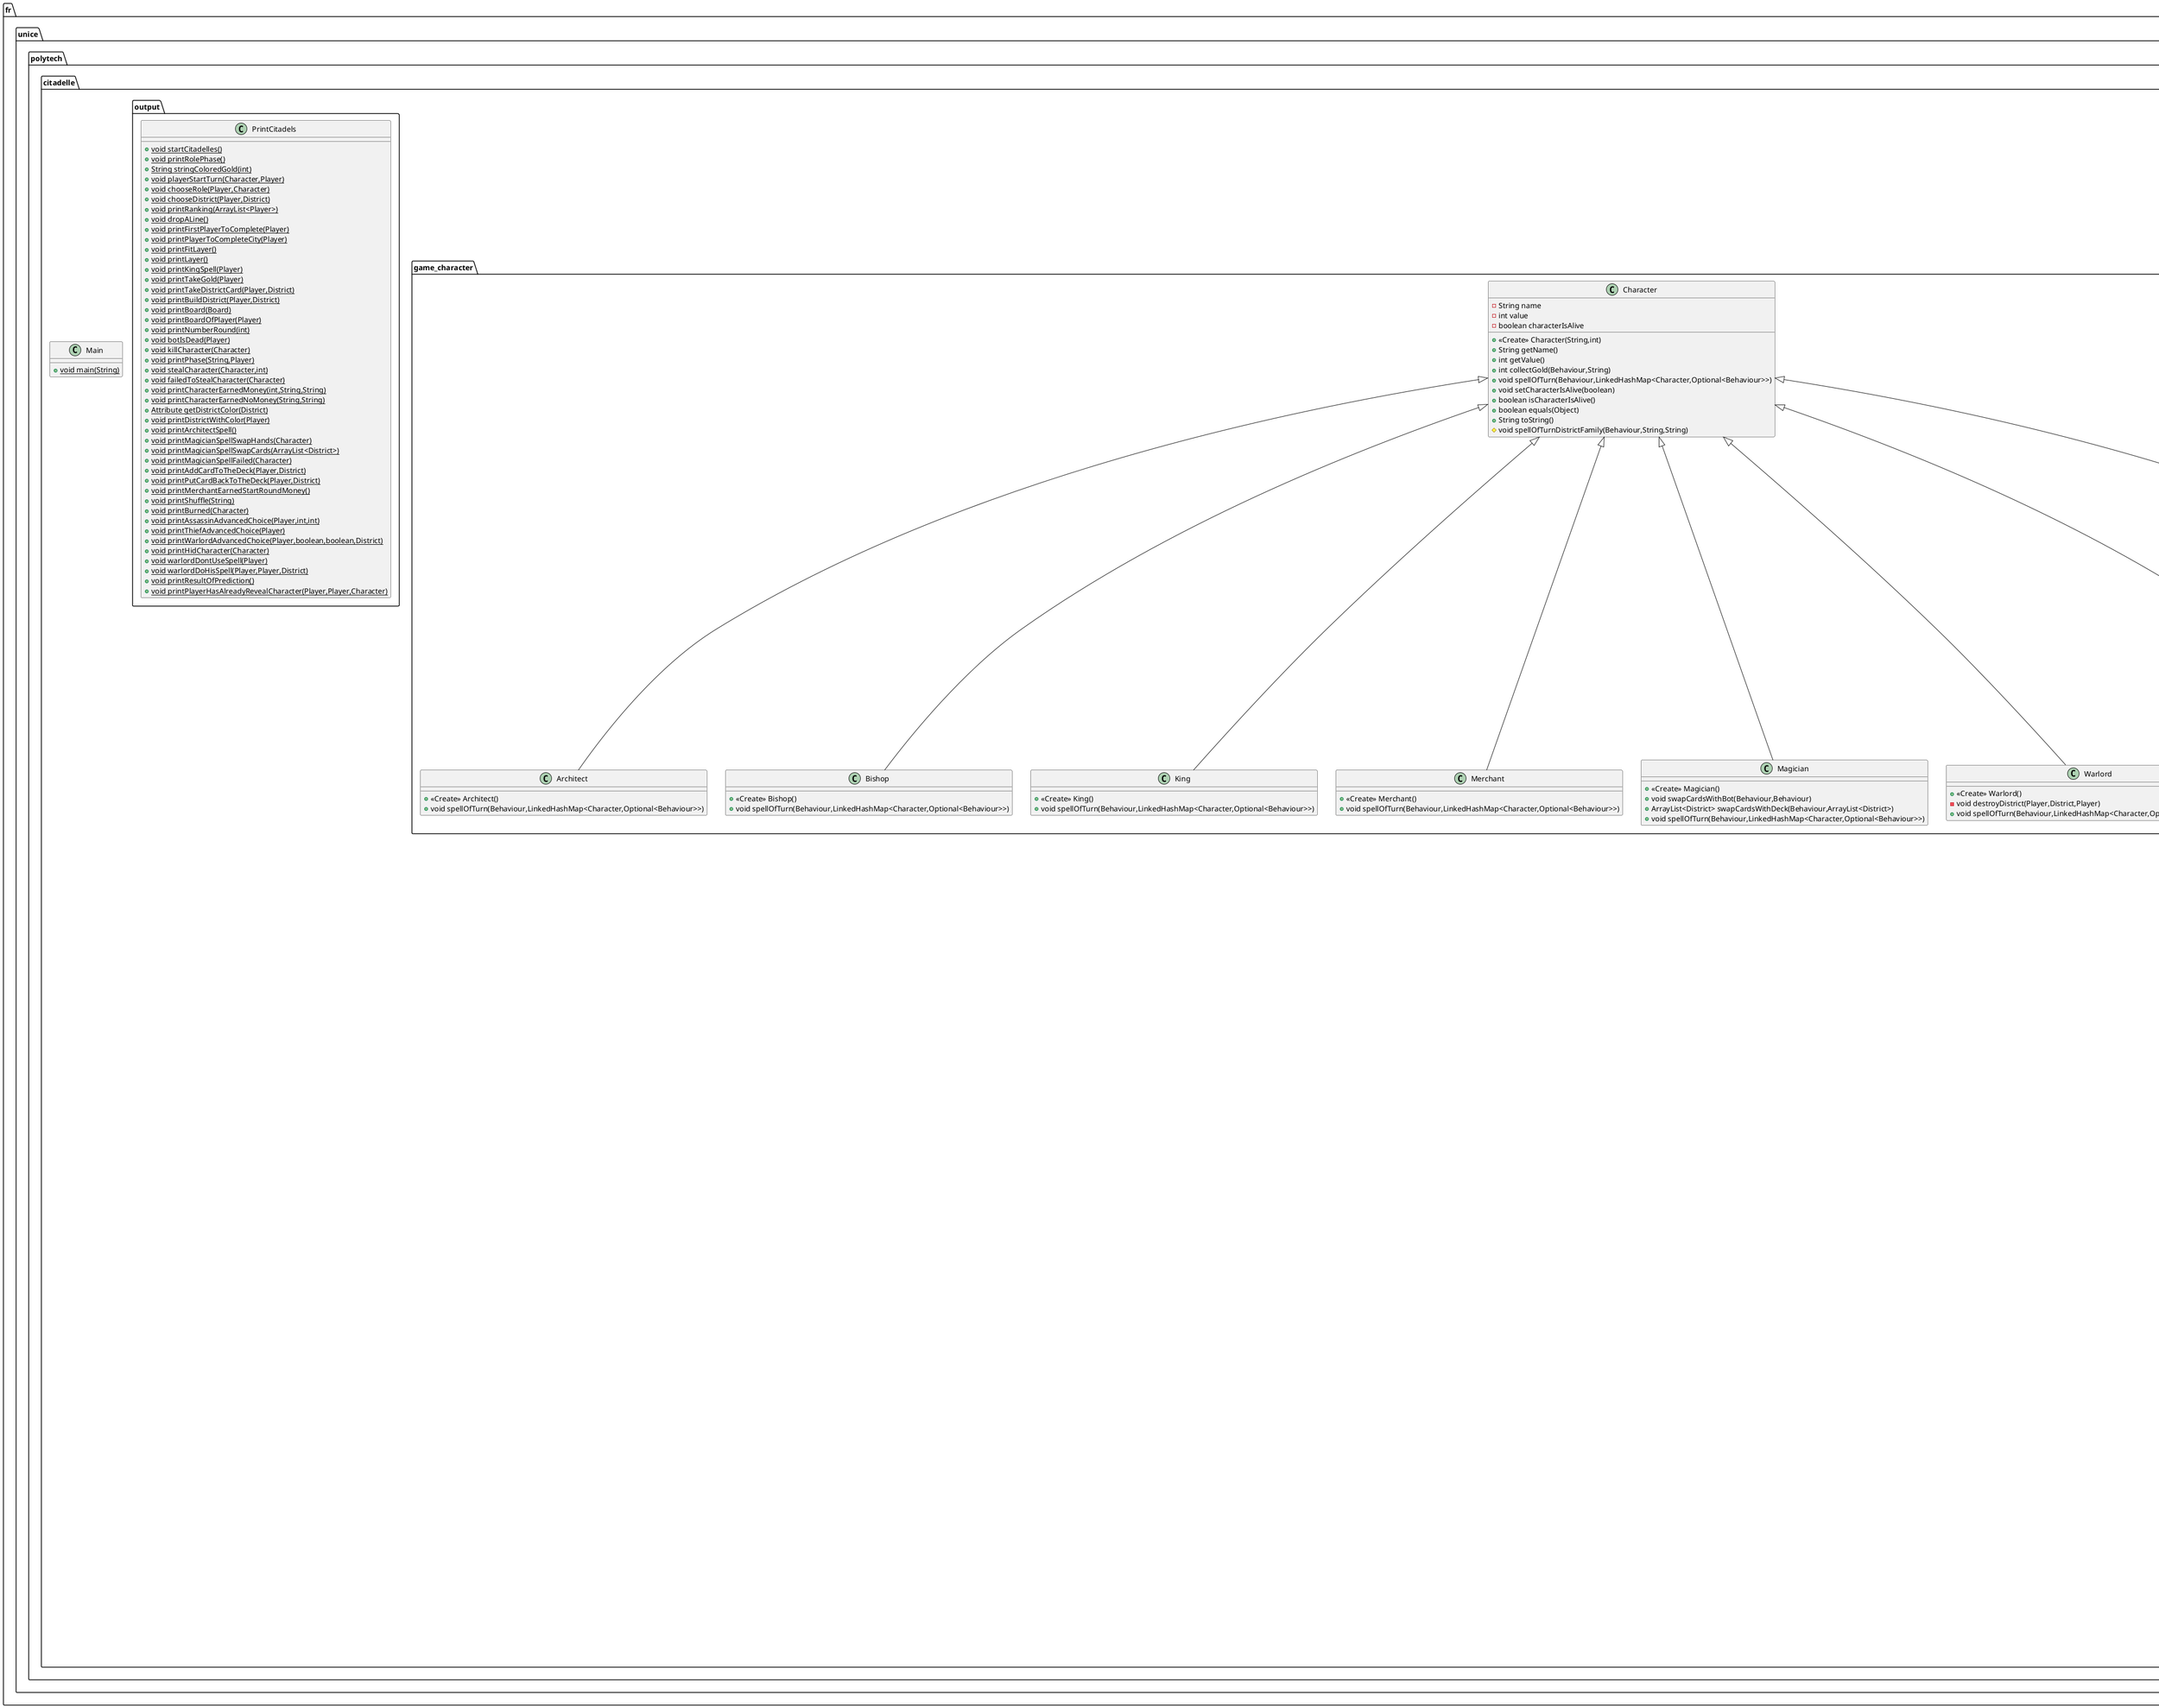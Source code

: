 @startuml
class fr.unice.polytech.citadelle.game.Board {
- int roundNumber
- ArrayList<Player> listOfPlayer
- ArrayList<Player> listOfPlayerWhoPlayed
- DeckDistrict deckDistrict
- DeckCharacter deckCharacter
- ArrayList<Character> listOfCharacter
- LinkedHashMap<Player,Optional<Character>> hashOfViewCharacters
+ <<Create>> Board(ArrayList<Player>,ArrayList<Character>,DeckDistrict,DeckCharacter)
+ <<Create>> Board()
+ ArrayList<Player> getListOfPlayer()
+ DeckDistrict getDeckDistrict()
+ DeckCharacter getDeckCharacter()
+ void setListOfPlayer(ArrayList<Player>)
+ void incrementRoundNumber()
+ int getRoundNumber()
+ ArrayList<Character> getListOfCharacter()
+ ArrayList<Player> getListOfPlayerWhoPlayed()
+ LinkedHashMap<Player,Optional<Character>> gethashOfViewCharacters()
+ void resetListOfPlayerWhoPlayed()
+ void revealCharacter(Player,Character)
+ ArrayList<Character> getListOfPlayerWhoHasAlreadyPlayed()
+ ArrayList<String> getListOfPlayerWhoHasAlreadyPlayedStringVersion()
+ ArrayList<City> getListOfCity()
+ Character findDeadCharacter()
}
class fr.unice.polytech.citadelle.game_engine.Referee {
+ {static} int BONUS_FIRST
+ {static} int BONUS_END
- Board board
+ <<Create>> Referee(Board)
+ void updatePlayerWithCityScore(Player)
+ void addBonusForPlayers(ArrayList<Behaviour>)
+ int cityDistrictScore(Player)
+ boolean hasFiveDistrictColors(Player)
+ void getWinner()
- ArrayList<BonusDistrict> isThereBonusDistrictInCity(Player)
- void activateBonus(Player,ArrayList<BonusDistrict>)
+ ArrayList<HauntedCity> isThereHauntedCityJokerInCity(Player)
+ void activateHauntedCityJoker(Player,ArrayList<HauntedCity>)
+ boolean CityIsComplete(Player)
}
class fr.unice.polytech.citadelle.game_interactor.game_behaviour.Behaviour {
# Player player
# int numberOfCharacter
~ Strategy strategy
~ CityManagement cityMan
~ Executor executor
~ PhaseManager phaseManager
~ Board board
# {static} int ZERO_CARD
# {static} int ONE_CARD
# {static} int TWO_CARD
+ <<Create>> Behaviour(Player,Board)
+ District selectTheHigherDistrict(ArrayList<District>)
+ District selectTheLowerDistrict(ArrayList<District>)
+ Character play(LinkedHashMap<Character,Optional<Behaviour>>)
- void executeSpellOfCharacter(Behaviour,LinkedHashMap<Character,Optional<Behaviour>>)
- void executeSpellOfPurpleDistricts(Player)
+ void buildArchitect()
+ void normalBehaviour()
+ void endGameBehaviour()
+ void lastTurnBehaviour()
+ Character selectCharacterForSpell(LinkedHashMap<Character,Optional<Behaviour>>)
+ Player selectPlayerForWarlord()
- Character chooseCharacterForMagician(LinkedHashMap<Character,Optional<Behaviour>>)
- Character chooseCharacterForAssassin(LinkedHashMap<Character,Optional<Behaviour>>)
- Character chooseCharacterForThief(LinkedHashMap<Character,Optional<Behaviour>>)
+ void ifPossibleBuildADistrict()
+ ArrayList<District> pick2CardsIntoTheDeck()
+ ArrayList<District> chooseToKeepOrNotPickedCards(ArrayList<District>)
+ void takeCard(District)
+ void takeGold()
+ void addDistrict(District)
+ void buildDistrict(District)
+ District pickCard()
+ District pickCardsInDeck()
~ void removeOtherCard(ArrayList<District>,District)
+ District chooseBetweenTwoCards(District,District)
+ int randomInt(int)
+ void setCharacterIsAlive(Boolean)
+ Player getPlayer()
+ Boolean getBehaviourIsKing()
+ CityManagement getCityManager()
+ Executor getExecutor()
+ ArrayList<District> chooseMagicianAction()
+ District chooseDistrictToDestroy(Player)
}
class fr.unice.polytech.citadelle.game_engine.RoundManager {
- ArrayList<Behaviour> listOfBehaviour
- ArrayList<Character> listOfAllCharacters
- LinkedHashMap<Character,Optional<Behaviour>> hashOfCharacters
- Board board
- Referee referee
+ <<Create>> RoundManager(ArrayList<Character>,ArrayList<Behaviour>,LinkedHashMap<Character,Optional<Behaviour>>,Board)
+ ArrayList<Behaviour> runRounds()
+ ArrayList<City> getTheListOfCity(ArrayList<Player>)
+ void setupCharacters()
+ void chooseACharacterCard(Behaviour,DeckCharacter)
+ Character chooseCharacter(Behaviour,DeckCharacter)
+ int isThereAFamily(Behaviour)
+ ArrayList<Behaviour> askEachCharacterToPlay()
+ void actionOfBehaviour(Behaviour)
+ void cityVerification(Behaviour,ArrayList<Behaviour>)
+ void updateLeaderboard(Behaviour,ArrayList<Behaviour>)
+ void updateListOfBehaviour()
+ int findKing(ArrayList<Behaviour>)
+ ArrayList<Behaviour> orderListOfPlayer(ArrayList<Behaviour>,int)
+ void reviveAll()
+ ArrayList<Player> getListOfPlayers()
+ ArrayList<Behaviour> getListOfBehaviour()
+ ArrayList<Character> getListOfAllCharacters()
+ LinkedHashMap<Character,Optional<Behaviour>> getHashOfCharacters()
+ Board getBoard()
}
class fr.unice.polytech.citadelle.game.ColorDistrict {
+ <<Create>> ColorDistrict(String,int,String,String)
+ void hauntedCitySpell(Player)
+ void schoolOfMagicSpell(Player)
}
class fr.unice.polytech.citadelle.game.Player {
- String name
- Character character
- ArrayList<District> districtCards
- City city
- int score
- int rank
+ int golds
+ <<Create>> Player(String)
+ void addDistrict(District)
+ void chooseCharacterCard(Character)
+ void buildDistrict(District)
+ void updateScore(int)
+ boolean hasDistrict(District)
+ int getDistrictCardsSize()
+ int getGolds()
+ ArrayList<District> getDistrictCards()
+ Character getCharacter()
+ int getCharacterValue()
+ String getName()
+ int getScore()
+ int getRank()
+ void addGold()
+ void addOneGold()
+ void setRank(int)
+ void setRole(Character)
+ String toString()
+ int compareTo(Player)
+ void setGolds(int)
+ City getCity()
+ int stealGoldOfThePlayer(Player)
}
class fr.unice.polytech.citadelle.game_character.Architect {
+ <<Create>> Architect()
+ void spellOfTurn(Behaviour,LinkedHashMap<Character,Optional<Behaviour>>)
}
class fr.unice.polytech.citadelle.game.purple_districts.Library {
+ <<Create>> Library(String,int,String,String)
}
class fr.unice.polytech.citadelle.game_interactor.PhaseManager {
+ {static} String MID_GAME_PHASE
+ {static} String END_GAME_PHASE
+ {static} String LAST_TURN_PHASE
- Player player
- Board board
+ <<Create>> PhaseManager(Player,Board)
+ String analyseGame()
~ boolean isLastTurnPhase()
~ boolean isEndGamePhase()
}
class fr.unice.polytech.citadelle.game.District {
- String name
- int value
- String color
- String nameOfFamily
+ <<Create>> District(String,int,String,String)
+ String getName()
+ int getValue()
+ boolean equals(Object)
+ boolean isA(String)
+ String getColor()
+ String getNameOfFamily()
+ void setColor(String)
+ String toString()
+ int compareTo(District)
}
class fr.unice.polytech.citadelle.game.DeckDistrict {
- ArrayList<District> deckDistrict
+ <<Create>> DeckDistrict()
+ void initialise()
- void oneCard()
- void doubleCards()
- void tripleCards()
- void quadraCards()
- void pentaCards()
+ int getSize()
+ ArrayList<District> getDeckDistrict()
+ void addDistrict(District)
+ void removeDistrict(District)
+ District blindPick()
}
class fr.unice.polytech.citadelle.game_character.Bishop {
+ <<Create>> Bishop()
+ void spellOfTurn(Behaviour,LinkedHashMap<Character,Optional<Behaviour>>)
}
class fr.unice.polytech.citadelle.output.PrintCitadels {
+ {static} void startCitadelles()
+ {static} void printRolePhase()
+ {static} String stringColoredGold(int)
+ {static} void playerStartTurn(Character,Player)
+ {static} void chooseRole(Player,Character)
+ {static} void chooseDistrict(Player,District)
+ {static} void printRanking(ArrayList<Player>)
+ {static} void dropALine()
+ {static} void printFirstPlayerToComplete(Player)
+ {static} void printPlayerToCompleteCity(Player)
+ {static} void printFitLayer()
+ {static} void printLayer()
+ {static} void printKingSpell(Player)
+ {static} void printTakeGold(Player)
+ {static} void printTakeDistrictCard(Player,District)
+ {static} void printBuildDistrict(Player,District)
+ {static} void printBoard(Board)
+ {static} void printBoardOfPlayer(Player)
+ {static} void printNumberRound(int)
+ {static} void botIsDead(Player)
+ {static} void killCharacter(Character)
+ {static} void printPhase(String,Player)
+ {static} void stealCharacter(Character,int)
+ {static} void failedToStealCharacter(Character)
+ {static} void printCharacterEarnedMoney(int,String,String)
+ {static} void printCharacterEarnedNoMoney(String,String)
+ {static} Attribute getDistrictColor(District)
+ {static} void printDistrictWithColor(Player)
+ {static} void printArchitectSpell()
+ {static} void printMagicianSpellSwapHands(Character)
+ {static} void printMagicianSpellSwapCards(ArrayList<District>)
+ {static} void printMagicianSpellFailed(Character)
+ {static} void printAddCardToTheDeck(Player,District)
+ {static} void printPutCardBackToTheDeck(Player,District)
+ {static} void printMerchantEarnedStartRoundMoney()
+ {static} void printShuffle(String)
+ {static} void printBurned(Character)
+ {static} void printAssassinAdvancedChoice(Player,int,int)
+ {static} void printThiefAdvancedChoice(Player)
+ {static} void printWarlordAdvancedChoice(Player,boolean,boolean,District)
+ {static} void printHidCharacter(Character)
+ {static} void warlordDontUseSpell(Player)
+ {static} void warlordDoHisSpell(Player,Player,District)
+ {static} void printResultOfPrediction()
+ {static} void printPlayerHasAlreadyRevealCharacter(Player,Player,Character)
}
class fr.unice.polytech.citadelle.game_character.Character {
- String name
- int value
- boolean characterIsAlive
+ <<Create>> Character(String,int)
+ String getName()
+ int getValue()
+ int collectGold(Behaviour,String)
+ void spellOfTurn(Behaviour,LinkedHashMap<Character,Optional<Behaviour>>)
+ void setCharacterIsAlive(boolean)
+ boolean isCharacterIsAlive()
+ boolean equals(Object)
+ String toString()
# void spellOfTurnDistrictFamily(Behaviour,String,String)
}
class fr.unice.polytech.citadelle.game.purple_districts.DragonGate {
+ <<Create>> DragonGate(String,int,String,String)
}
class fr.unice.polytech.citadelle.game_interactor.CityManagement {
~ Player player
+ <<Create>> CityManagement(Player)
+ ArrayList<District> getBuildableDistrictWithTwoMoreGold()
+ ArrayList<District> listOfDistrictBuildable()
+ ArrayList<District> districtWeCanBuild(ArrayList<District>)
+ ArrayList<District> districtWeHaveEnoughMoneyToBuild(int)
+ boolean isAlreadyBuilt(String)
}
class fr.unice.polytech.citadelle.game.BonusDistrict {
+ <<Create>> BonusDistrict(String,int,String,String)
+ void bonusDistrict(Player)
}
class fr.unice.polytech.citadelle.game.purple_districts.University {
+ <<Create>> University(String,int,String,String)
}
class fr.unice.polytech.citadelle.game_character.King {
+ <<Create>> King()
+ void spellOfTurn(Behaviour,LinkedHashMap<Character,Optional<Behaviour>>)
}
class fr.unice.polytech.citadelle.game_engine.Controller {
- RoundManager roundManager
- Referee referee
+ <<Create>> Controller()
+ void initGame()
+ void runGame()
+ void end(ArrayList<Behaviour>)
}
class fr.unice.polytech.citadelle.game_interactor.game_strategy.Strategy {
~ Player player
~ Board board
~ Predict predict
~ int numberOfCharacter
+ <<Create>> Strategy(int,Board,Player)
+ <<Create>> Strategy(int,Board,Player,Predict)
+ int randomInt(int)
+ Character chooseCharacterForThiefRandom(LinkedHashMap<Character,Optional<Behaviour>>)
+ Character chooseCharacterForAssassinRandom(LinkedHashMap<Character,Optional<Behaviour>>)
+ Character chooseCharacterForMagicianRandom(LinkedHashMap<Character,Optional<Behaviour>>)
+ Player choosePlayerForWarlordRandom()
+ Player choosePlayerForWarlordAdvanced()
+ Character chooseCharacterForAssassinAdvanced()
+ Character chooseCharacterForThiefAdvanced()
+ Character chooseCharacterForMagicianAdvanced()
- Player findThePlayerWithMostCards()
+ Player findThePlayerWithMostGolds()
+ Player findThePlayerWithClosestScoreAssassin()
+ int warlordInterestScore(District,Player)
+ District chooseDistrictToDestroy(Player)
+ ArrayList<District> chooseMagicianActionForRandom()
+ ArrayList<District> chooseMagicianActionAdvanced()
- ArrayList<District> CardToBeSwapped()
- boolean isThereAPlayerWithTwoTimesHis()
+ int cityDistrictScore(Player)
+ int playerPredictScore(Player)
+ boolean hasFiveDistrictColors(Player)
+ int countNumberOfDistrictWithColor(Player,String)
+ String has3districtWithSameColour(Player)
+ Character getAPrediction(Player,ArrayList<Character>)
+ Predict getPredict()
+ Optional<Character> getCharacterOfPlayer(Player)
}
class fr.unice.polytech.citadelle.game_character.Merchant {
+ <<Create>> Merchant()
+ void spellOfTurn(Behaviour,LinkedHashMap<Character,Optional<Behaviour>>)
}
class fr.unice.polytech.citadelle.game_interactor.game_behaviour.Investor {
+ <<Create>> Investor(Player,Board)
+ void executeSpell(ArrayList<SpellDistrict>,DeckDistrict)
+ void normalBehaviour()
+ void endGameBehaviour()
+ void lastTurnBehaviour()
+ District chooseBetweenTwoCards(District,District)
}
class fr.unice.polytech.citadelle.game.purple_districts.Graveyard {
+ <<Create>> Graveyard(String,int,String,String)
}
class fr.unice.polytech.citadelle.game_character.Magician {
+ <<Create>> Magician()
+ void swapCardsWithBot(Behaviour,Behaviour)
+ ArrayList<District> swapCardsWithDeck(Behaviour,ArrayList<District>)
+ void spellOfTurn(Behaviour,LinkedHashMap<Character,Optional<Behaviour>>)
}
class fr.unice.polytech.citadelle.game_character.Warlord {
+ <<Create>> Warlord()
- void destroyDistrict(Player,District,Player)
+ void spellOfTurn(Behaviour,LinkedHashMap<Character,Optional<Behaviour>>)
}
class fr.unice.polytech.citadelle.game_interactor.game_strategy.Predict {
~ Board board
+ <<Create>> Predict(Board)
+ Character predictWhoIsPlayer(Player,ArrayList<Character>)
- Optional<Character> checkAlreadyReveal(Player)
+ ArrayList<Character> allCharacters()
+ ArrayList<Character> targetableCharactersForPredictWhoIsPlayer(ArrayList<Character>)
- int goldsForPredictWhoIsPlayer(Player)
- ArrayList<District> handForPredictWhoIsPlayer(Player)
- ArrayList<District> cityForPredictWhoIsPlayer(Player)
+ ArrayList<Player> playersForPredictWhoIsPlayer(Player)
+ boolean canBeArchitect(Player,ArrayList<Character>)
+ boolean canBeBishop(Player,ArrayList<Character>)
+ boolean canBeKing(Player,ArrayList<Character>)
+ boolean canBeMerchant(Player,ArrayList<Character>)
+ boolean canBeThief(Player,ArrayList<Character>)
+ boolean canBeMagician(Player,ArrayList<Character>)
+ boolean canBeWarlord(Player,ArrayList<Character>)
+ Character listGetCharacter(int)
}
class fr.unice.polytech.citadelle.game_interactor.Executor {
~ Player player
+ <<Create>> Executor(Player)
+ void takeCard(District,DeckDistrict)
+ void buildDistrict(District)
+ void takeGold()
+ void putCardBackInDeck(DeckDistrict,District)
+ District pickCard(DeckDistrict)
+ ArrayList<District> pickCards(DeckDistrict)
+ District pickBlindDistrict(DeckDistrict)
+ void addDistrict(District)
}
class fr.unice.polytech.citadelle.game.SpellDistrict {
+ <<Create>> SpellDistrict(String,int,String,String)
+ void librarySpell(Player,DeckDistrict)
}
class fr.unice.polytech.citadelle.game_engine.Initializer {
+ {static} int ASSASSIN_INDEX
+ {static} int THIEF_INDEX
+ {static} int MAGICIAN_INDEX
+ {static} int KING_INDEX
+ {static} int BISHOP_INDEX
+ {static} int MERCHANT_INDEX
+ {static} int ARCHITECT_INDEX
+ {static} int WARLORD_INDEX
+ {static} int NUMBER_OF_PLAYER
+ {static} void resetHashOfCharacter(LinkedHashMap<Character,Optional<Behaviour>>,ArrayList<Character>)
+ {static} void initTheHashOfViewCharacters(LinkedHashMap<Player,Optional<Character>>,ArrayList<Player>)
+ {static} ArrayList<Character> createListOfAllCharacter()
+ {static} ArrayList<Behaviour> createListOfBehaviour(Board)
+ {static} Board createBoard(ArrayList<Character>)
+ {static} void fillHashOfCharacter(HashMap<Character,Optional<Behaviour>>,Character,Behaviour)
+ {static} void initDeckDistrict(DeckDistrict)
+ {static} void initDeckCharacter(DeckCharacter,ArrayList<Character>)
+ {static} void initPlayerCards(Board)
}
class fr.unice.polytech.citadelle.game.DeckCharacter {
- ArrayList<Character> deckOfCharacters
- ArrayList<Character> burnedAndVisibleCharacters
- Character hiddenCard
- int nbPlayers
+ <<Create>> DeckCharacter()
+ <<Create>> DeckCharacter(int)
+ Character chooseRandomCharacter()
+ ArrayList<Character> getDeckCharacter()
+ Character getHiddenCard()
+ ArrayList<Character> getBurnedAndVisibleCharacters()
+ int getSize()
+ void shuffleDeck()
+ int calculateNbCardToBurn()
+ void burnCharacters()
+ Character removeKingFromDeck()
+ void checkAndUpdateDeckForLastPlayer()
+ boolean canPickTheHiddenCard()
+ void hideCard()
+ void deckStartRound()
}
class fr.unice.polytech.citadelle.game.purple_districts.Laboratory {
+ <<Create>> Laboratory(String,int,String,String)
}
class fr.unice.polytech.citadelle.game_interactor.game_behaviour.Rusher {
- {static} int MAX_VALUES_OF_CARDS
+ <<Create>> Rusher(Player,Board)
+ void executeSpell(ArrayList<SpellDistrict>,DeckDistrict)
+ void normalBehaviour()
+ void endGameBehaviour()
+ void lastTurnBehaviour()
+ void ifPossibleBuildACheapDistrict()
+ District getCheaperDistrict(ArrayList<District>)
- ArrayList<District> getAllCheapersDistricts(ArrayList<District>)
+ District chooseBetweenTwoCards(District,District)
}
class fr.unice.polytech.citadelle.game.purple_districts.Smithy {
+ <<Create>> Smithy(String,int,String,String)
}
class fr.unice.polytech.citadelle.game.purple_districts.Observatory {
+ <<Create>> Observatory(String,int,String,String)
}
class fr.unice.polytech.citadelle.game_character.Assassin {
+ <<Create>> Assassin()
+ void spellOfTurn(Behaviour,LinkedHashMap<Character,Optional<Behaviour>>)
}
class fr.unice.polytech.citadelle.game.purple_districts.HauntedCity {
- int roundBuilt
+ <<Create>> HauntedCity(String,int,String,String,Integer)
+ int getRoundBuilt()
+ void setRoundBuilt(Integer)
}
class fr.unice.polytech.citadelle.Main {
+ {static} void main(String)
}
class fr.unice.polytech.citadelle.game.purple_districts.SchoolOfMagic {
+ <<Create>> SchoolOfMagic(String,int,String,String)
}
class fr.unice.polytech.citadelle.game.City {
+ ArrayList<District> builtDistrict
- int cityComplete
+ <<Create>> City()
+ int getSizeOfCity()
+ void buildDistrict(District)
+ boolean isComplete()
+ ArrayList<District> getBuiltDistrict()
+ String toString()
}
class fr.unice.polytech.citadelle.game_character.Thief {
+ <<Create>> Thief()
+ void spellOfTurn(Behaviour,LinkedHashMap<Character,Optional<Behaviour>>)
}
class fr.unice.polytech.citadelle.game.purple_districts.Keep {
+ <<Create>> Keep(String,int,String,String)
}


fr.unice.polytech.citadelle.game.District <|-- fr.unice.polytech.citadelle.game.ColorDistrict
fr.unice.polytech.citadelle.game.Comparable <|.. fr.unice.polytech.citadelle.game.Player
fr.unice.polytech.citadelle.game_character.Character <|-- fr.unice.polytech.citadelle.game_character.Architect
fr.unice.polytech.citadelle.game.SpellDistrict <|-- fr.unice.polytech.citadelle.game.purple_districts.Library
fr.unice.polytech.citadelle.game.Comparable <|.. fr.unice.polytech.citadelle.game.District
fr.unice.polytech.citadelle.game_character.Character <|-- fr.unice.polytech.citadelle.game_character.Bishop
fr.unice.polytech.citadelle.game.BonusDistrict <|-- fr.unice.polytech.citadelle.game.purple_districts.DragonGate
fr.unice.polytech.citadelle.game.District <|-- fr.unice.polytech.citadelle.game.BonusDistrict
fr.unice.polytech.citadelle.game.BonusDistrict <|-- fr.unice.polytech.citadelle.game.purple_districts.University
fr.unice.polytech.citadelle.game_character.Character <|-- fr.unice.polytech.citadelle.game_character.King
fr.unice.polytech.citadelle.game_character.Character <|-- fr.unice.polytech.citadelle.game_character.Merchant
fr.unice.polytech.citadelle.game_interactor.game_behaviour.Behaviour <|-- fr.unice.polytech.citadelle.game_interactor.game_behaviour.Investor
fr.unice.polytech.citadelle.game.SpellDistrict <|-- fr.unice.polytech.citadelle.game.purple_districts.Graveyard
fr.unice.polytech.citadelle.game_character.Character <|-- fr.unice.polytech.citadelle.game_character.Magician
fr.unice.polytech.citadelle.game_character.Character <|-- fr.unice.polytech.citadelle.game_character.Warlord
fr.unice.polytech.citadelle.game.District <|-- fr.unice.polytech.citadelle.game.SpellDistrict
fr.unice.polytech.citadelle.game.SpellDistrict <|-- fr.unice.polytech.citadelle.game.purple_districts.Laboratory
fr.unice.polytech.citadelle.game_interactor.game_behaviour.Behaviour <|-- fr.unice.polytech.citadelle.game_interactor.game_behaviour.Rusher
fr.unice.polytech.citadelle.game.SpellDistrict <|-- fr.unice.polytech.citadelle.game.purple_districts.Smithy
fr.unice.polytech.citadelle.game.SpellDistrict <|-- fr.unice.polytech.citadelle.game.purple_districts.Observatory
fr.unice.polytech.citadelle.game_character.Character <|-- fr.unice.polytech.citadelle.game_character.Assassin
fr.unice.polytech.citadelle.game.ColorDistrict <|-- fr.unice.polytech.citadelle.game.purple_districts.HauntedCity
fr.unice.polytech.citadelle.game.ColorDistrict <|-- fr.unice.polytech.citadelle.game.purple_districts.SchoolOfMagic
fr.unice.polytech.citadelle.game_character.Character <|-- fr.unice.polytech.citadelle.game_character.Thief
fr.unice.polytech.citadelle.game.District <|-- fr.unice.polytech.citadelle.game.purple_districts.Keep
@enduml